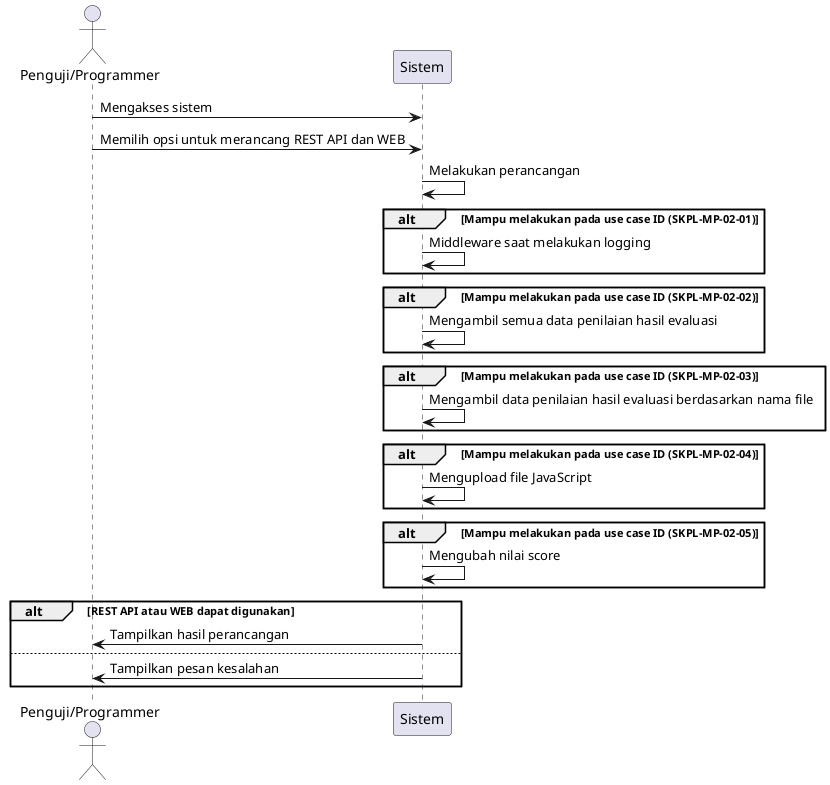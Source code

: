 @startuml
actor "Penguji/Programmer"
participant Sistem

"Penguji/Programmer" -> Sistem: Mengakses sistem
"Penguji/Programmer" -> Sistem: Memilih opsi untuk merancang REST API dan WEB
Sistem -> Sistem: Melakukan perancangan
alt Mampu melakukan pada use case ID (SKPL-MP-02-01)
    Sistem -> Sistem: Middleware saat melakukan logging
end
alt Mampu melakukan pada use case ID (SKPL-MP-02-02)
    Sistem -> Sistem: Mengambil semua data penilaian hasil evaluasi
end
alt Mampu melakukan pada use case ID (SKPL-MP-02-03)
    Sistem -> Sistem: Mengambil data penilaian hasil evaluasi berdasarkan nama file
end
alt Mampu melakukan pada use case ID (SKPL-MP-02-04)
    Sistem -> Sistem: Mengupload file JavaScript
end
alt Mampu melakukan pada use case ID (SKPL-MP-02-05)
    Sistem -> Sistem: Mengubah nilai score
end
alt REST API atau WEB dapat digunakan
    Sistem -> "Penguji/Programmer": Tampilkan hasil perancangan
else
    Sistem -> "Penguji/Programmer": Tampilkan pesan kesalahan
end
@enduml
